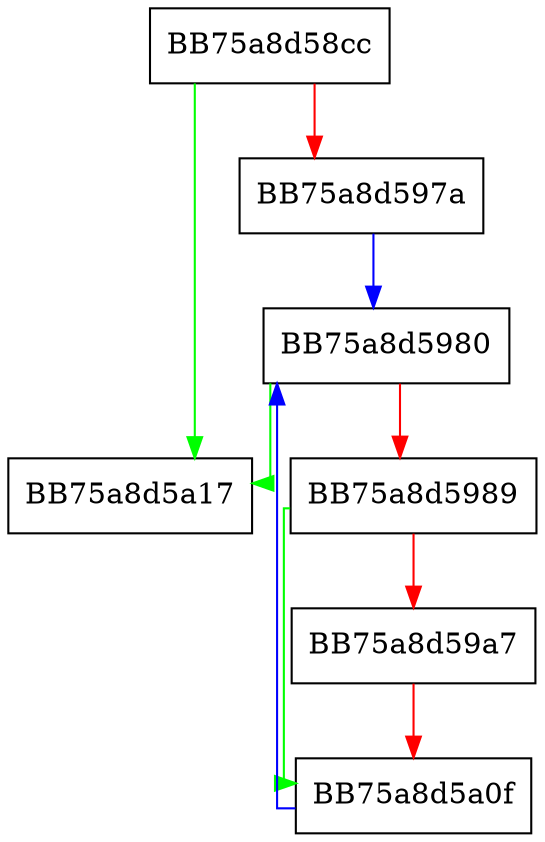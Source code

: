 digraph _add_process_details {
  node [shape="box"];
  graph [splines=ortho];
  BB75a8d58cc -> BB75a8d5a17 [color="green"];
  BB75a8d58cc -> BB75a8d597a [color="red"];
  BB75a8d597a -> BB75a8d5980 [color="blue"];
  BB75a8d5980 -> BB75a8d5a17 [color="green"];
  BB75a8d5980 -> BB75a8d5989 [color="red"];
  BB75a8d5989 -> BB75a8d5a0f [color="green"];
  BB75a8d5989 -> BB75a8d59a7 [color="red"];
  BB75a8d59a7 -> BB75a8d5a0f [color="red"];
  BB75a8d5a0f -> BB75a8d5980 [color="blue"];
}